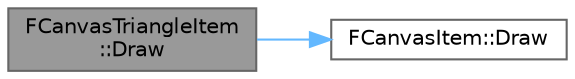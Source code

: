 digraph "FCanvasTriangleItem::Draw"
{
 // INTERACTIVE_SVG=YES
 // LATEX_PDF_SIZE
  bgcolor="transparent";
  edge [fontname=Helvetica,fontsize=10,labelfontname=Helvetica,labelfontsize=10];
  node [fontname=Helvetica,fontsize=10,shape=box,height=0.2,width=0.4];
  rankdir="LR";
  Node1 [id="Node000001",label="FCanvasTriangleItem\l::Draw",height=0.2,width=0.4,color="gray40", fillcolor="grey60", style="filled", fontcolor="black",tooltip=" "];
  Node1 -> Node2 [id="edge1_Node000001_Node000002",color="steelblue1",style="solid",tooltip=" "];
  Node2 [id="Node000002",label="FCanvasItem::Draw",height=0.2,width=0.4,color="grey40", fillcolor="white", style="filled",URL="$d6/d47/classFCanvasItem.html#ad703296dc100784038767abf0e4fbe19",tooltip=" "];
}
